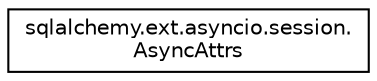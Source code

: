 digraph "Graphical Class Hierarchy"
{
 // LATEX_PDF_SIZE
  edge [fontname="Helvetica",fontsize="10",labelfontname="Helvetica",labelfontsize="10"];
  node [fontname="Helvetica",fontsize="10",shape=record];
  rankdir="LR";
  Node0 [label="sqlalchemy.ext.asyncio.session.\lAsyncAttrs",height=0.2,width=0.4,color="black", fillcolor="white", style="filled",URL="$classsqlalchemy_1_1ext_1_1asyncio_1_1session_1_1AsyncAttrs.html",tooltip=" "];
}
